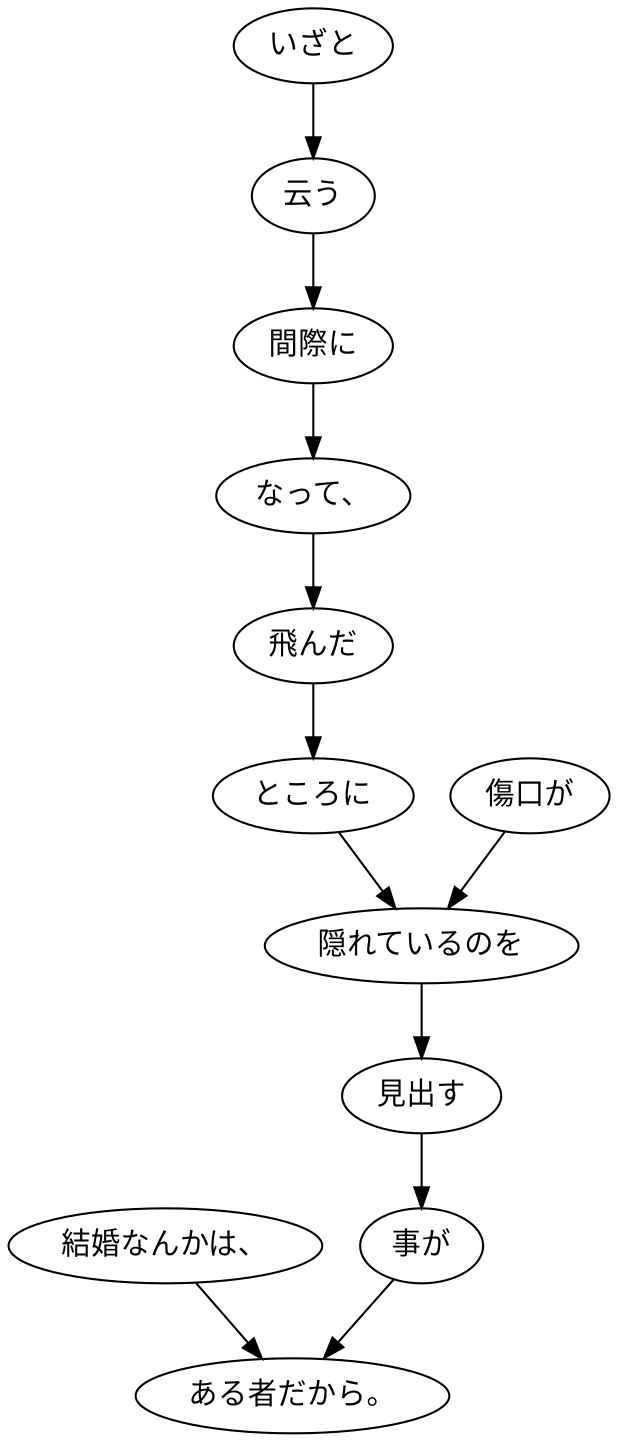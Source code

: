 digraph graph3642 {
	node0 [label="結婚なんかは、"];
	node1 [label="いざと"];
	node2 [label="云う"];
	node3 [label="間際に"];
	node4 [label="なって、"];
	node5 [label="飛んだ"];
	node6 [label="ところに"];
	node7 [label="傷口が"];
	node8 [label="隠れているのを"];
	node9 [label="見出す"];
	node10 [label="事が"];
	node11 [label="ある者だから。"];
	node0 -> node11;
	node1 -> node2;
	node2 -> node3;
	node3 -> node4;
	node4 -> node5;
	node5 -> node6;
	node6 -> node8;
	node7 -> node8;
	node8 -> node9;
	node9 -> node10;
	node10 -> node11;
}
